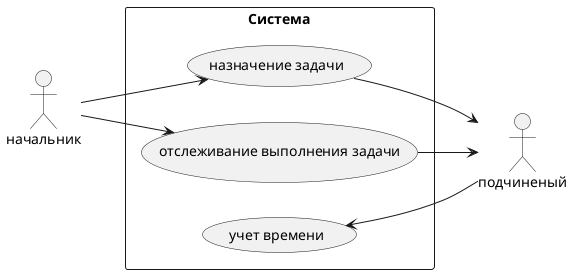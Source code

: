 @startuml "Система - диаграмма"
left to right direction
skinparam packageStyle rect
actor подчиненый
actor начальник
rectangle Система {
начальник --> (назначение задачи)
(назначение задачи) --> подчиненый
начальник --> (отслеживание выполнения задачи)
(отслеживание выполнения задачи) --> подчиненый
подчиненый --> (учет времени)
}
@enduml